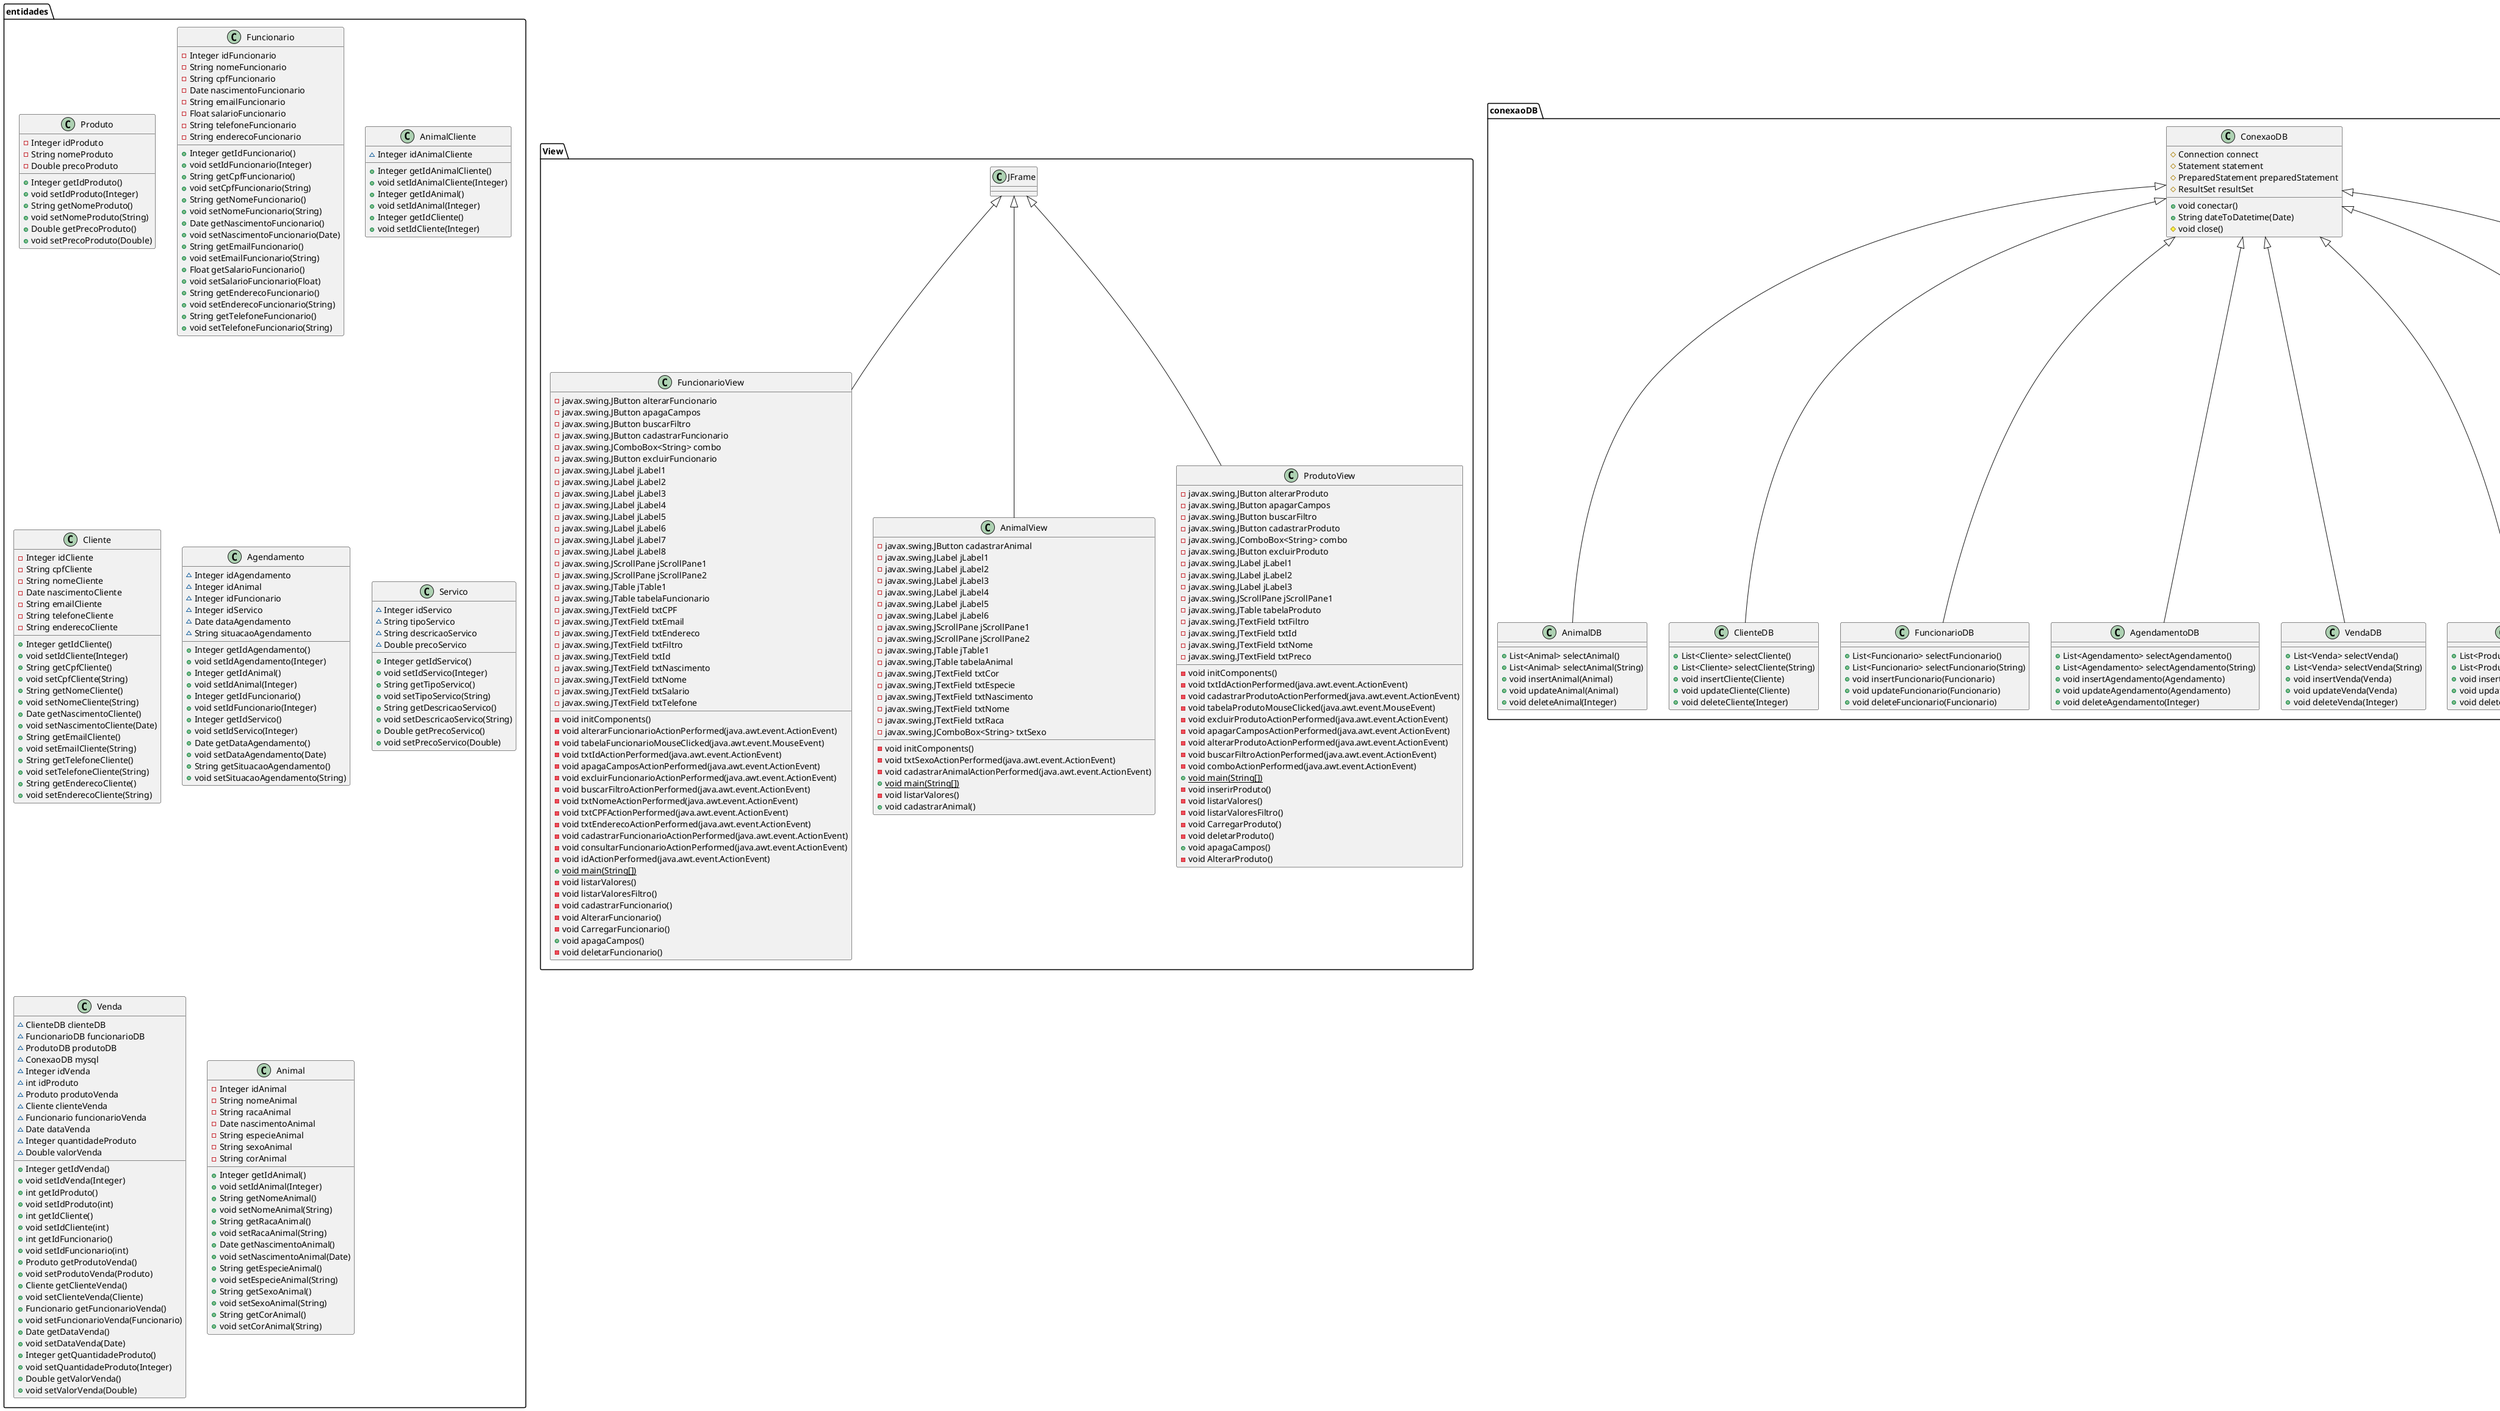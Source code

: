 @startuml
class entidades.Produto {
- Integer idProduto
- String nomeProduto
- Double precoProduto
+ Integer getIdProduto()
+ void setIdProduto(Integer)
+ String getNomeProduto()
+ void setNomeProduto(String)
+ Double getPrecoProduto()
+ void setPrecoProduto(Double)
}
class View.FuncionarioView {
- javax.swing.JButton alterarFuncionario
- javax.swing.JButton apagaCampos
- javax.swing.JButton buscarFiltro
- javax.swing.JButton cadastrarFuncionario
- javax.swing.JComboBox<String> combo
- javax.swing.JButton excluirFuncionario
- javax.swing.JLabel jLabel1
- javax.swing.JLabel jLabel2
- javax.swing.JLabel jLabel3
- javax.swing.JLabel jLabel4
- javax.swing.JLabel jLabel5
- javax.swing.JLabel jLabel6
- javax.swing.JLabel jLabel7
- javax.swing.JLabel jLabel8
- javax.swing.JScrollPane jScrollPane1
- javax.swing.JScrollPane jScrollPane2
- javax.swing.JTable jTable1
- javax.swing.JTable tabelaFuncionario
- javax.swing.JTextField txtCPF
- javax.swing.JTextField txtEmail
- javax.swing.JTextField txtEndereco
- javax.swing.JTextField txtFiltro
- javax.swing.JTextField txtId
- javax.swing.JTextField txtNascimento
- javax.swing.JTextField txtNome
- javax.swing.JTextField txtSalario
- javax.swing.JTextField txtTelefone
- void initComponents()
- void alterarFuncionarioActionPerformed(java.awt.event.ActionEvent)
- void tabelaFuncionarioMouseClicked(java.awt.event.MouseEvent)
- void txtIdActionPerformed(java.awt.event.ActionEvent)
- void apagaCamposActionPerformed(java.awt.event.ActionEvent)
- void excluirFuncionarioActionPerformed(java.awt.event.ActionEvent)
- void buscarFiltroActionPerformed(java.awt.event.ActionEvent)
- void txtNomeActionPerformed(java.awt.event.ActionEvent)
- void txtCPFActionPerformed(java.awt.event.ActionEvent)
- void txtEnderecoActionPerformed(java.awt.event.ActionEvent)
- void cadastrarFuncionarioActionPerformed(java.awt.event.ActionEvent)
- void consultarFuncionarioActionPerformed(java.awt.event.ActionEvent)
- void idActionPerformed(java.awt.event.ActionEvent)
+ {static} void main(String[])
- void listarValores()
- void listarValoresFiltro()
- void cadastrarFuncionario()
- void AlterarFuncionario()
- void CarregarFuncionario()
+ void apagaCampos()
- void deletarFuncionario()
}
class conexaoDB.AnimalDB {
+ List<Animal> selectAnimal()
+ List<Animal> selectAnimal(String)
+ void insertAnimal(Animal)
+ void updateAnimal(Animal)
+ void deleteAnimal(Integer)
}
class conexaoDB.ClienteDB {
+ List<Cliente> selectCliente()
+ List<Cliente> selectCliente(String)
+ void insertCliente(Cliente)
+ void updateCliente(Cliente)
+ void deleteCliente(Integer)
}
class conexaoDB.FuncionarioDB {
+ List<Funcionario> selectFuncionario()
+ List<Funcionario> selectFuncionario(String)
+ void insertFuncionario(Funcionario)
+ void updateFuncionario(Funcionario)
+ void deleteFuncionario(Funcionario)
}
class conexaoDB.AgendamentoDB {
+ List<Agendamento> selectAgendamento()
+ List<Agendamento> selectAgendamento(String)
+ void insertAgendamento(Agendamento)
+ void updateAgendamento(Agendamento)
+ void deleteAgendamento(Integer)
}
class entidades.Funcionario {
- Integer idFuncionario
- String nomeFuncionario
- String cpfFuncionario
- Date nascimentoFuncionario
- String emailFuncionario
- Float salarioFuncionario
- String telefoneFuncionario
- String enderecoFuncionario
+ Integer getIdFuncionario()
+ void setIdFuncionario(Integer)
+ String getCpfFuncionario()
+ void setCpfFuncionario(String)
+ String getNomeFuncionario()
+ void setNomeFuncionario(String)
+ Date getNascimentoFuncionario()
+ void setNascimentoFuncionario(Date)
+ String getEmailFuncionario()
+ void setEmailFuncionario(String)
+ Float getSalarioFuncionario()
+ void setSalarioFuncionario(Float)
+ String getEnderecoFuncionario()
+ void setEnderecoFuncionario(String)
+ String getTelefoneFuncionario()
+ void setTelefoneFuncionario(String)
}
class View.AnimalView {
- javax.swing.JButton cadastrarAnimal
- javax.swing.JLabel jLabel1
- javax.swing.JLabel jLabel2
- javax.swing.JLabel jLabel3
- javax.swing.JLabel jLabel4
- javax.swing.JLabel jLabel5
- javax.swing.JLabel jLabel6
- javax.swing.JScrollPane jScrollPane1
- javax.swing.JScrollPane jScrollPane2
- javax.swing.JTable jTable1
- javax.swing.JTable tabelaAnimal
- javax.swing.JTextField txtCor
- javax.swing.JTextField txtEspecie
- javax.swing.JTextField txtNascimento
- javax.swing.JTextField txtNome
- javax.swing.JTextField txtRaca
- javax.swing.JComboBox<String> txtSexo
- void initComponents()
- void txtSexoActionPerformed(java.awt.event.ActionEvent)
- void cadastrarAnimalActionPerformed(java.awt.event.ActionEvent)
+ {static} void main(String[])
- void listarValores()
+ void cadastrarAnimal()
}
class entidades.AnimalCliente {
~ Integer idAnimalCliente
+ Integer getIdAnimalCliente()
+ void setIdAnimalCliente(Integer)
+ Integer getIdAnimal()
+ void setIdAnimal(Integer)
+ Integer getIdCliente()
+ void setIdCliente(Integer)
}
class conexaoDB.VendaDB {
+ List<Venda> selectVenda()
+ List<Venda> selectVenda(String)
+ void insertVenda(Venda)
+ void updateVenda(Venda)
+ void deleteVenda(Integer)
}
class conexaoDB.ProdutoDB {
+ List<Produto> selectProduto()
+ List<Produto> selectProduto(String)
+ void insertProduto(Produto)
+ void updateProduto(Produto)
+ void deleteProduto(Produto)
}
class conexaoDB.ConexaoDB {
# Connection connect
# Statement statement
# PreparedStatement preparedStatement
# ResultSet resultSet
+ void conectar()
+ String dateToDatetime(Date)
# void close()
}
class entidades.Cliente {
- Integer idCliente
- String cpfCliente
- String nomeCliente
- Date nascimentoCliente
- String emailCliente
- String telefoneCliente
- String enderecoCliente
+ Integer getIdCliente()
+ void setIdCliente(Integer)
+ String getCpfCliente()
+ void setCpfCliente(String)
+ String getNomeCliente()
+ void setNomeCliente(String)
+ Date getNascimentoCliente()
+ void setNascimentoCliente(Date)
+ String getEmailCliente()
+ void setEmailCliente(String)
+ String getTelefoneCliente()
+ void setTelefoneCliente(String)
+ String getEnderecoCliente()
+ void setEnderecoCliente(String)
}
class conexaoDB.ServicoDB {
+ List<Servico> selectServico()
+ List<Servico> selectServico(String)
+ void insertServico(Servico)
+ void updateServico(Servico)
+ void deleteServico(Integer)
}
class entidades.Agendamento {
~ Integer idAgendamento
~ Integer idAnimal
~ Integer idFuncionario
~ Integer idServico
~ Date dataAgendamento
~ String situacaoAgendamento
+ Integer getIdAgendamento()
+ void setIdAgendamento(Integer)
+ Integer getIdAnimal()
+ void setIdAnimal(Integer)
+ Integer getIdFuncionario()
+ void setIdFuncionario(Integer)
+ Integer getIdServico()
+ void setIdServico(Integer)
+ Date getDataAgendamento()
+ void setDataAgendamento(Date)
+ String getSituacaoAgendamento()
+ void setSituacaoAgendamento(String)
}
class entidades.Servico {
~ Integer idServico
~ String tipoServico
~ String descricaoServico
~ Double precoServico
+ Integer getIdServico()
+ void setIdServico(Integer)
+ String getTipoServico()
+ void setTipoServico(String)
+ String getDescricaoServico()
+ void setDescricaoServico(String)
+ Double getPrecoServico()
+ void setPrecoServico(Double)
}
class clinica_veterinaria.Clinica_veterinaria {
+ {static} void main(String[])
}
class View.ProdutoView {
- javax.swing.JButton alterarProduto
- javax.swing.JButton apagarCampos
- javax.swing.JButton buscarFiltro
- javax.swing.JButton cadastrarProduto
- javax.swing.JComboBox<String> combo
- javax.swing.JButton excluirProduto
- javax.swing.JLabel jLabel1
- javax.swing.JLabel jLabel2
- javax.swing.JLabel jLabel3
- javax.swing.JScrollPane jScrollPane1
- javax.swing.JTable tabelaProduto
- javax.swing.JTextField txtFiltro
- javax.swing.JTextField txtId
- javax.swing.JTextField txtNome
- javax.swing.JTextField txtPreco
- void initComponents()
- void txtIdActionPerformed(java.awt.event.ActionEvent)
- void cadastrarProdutoActionPerformed(java.awt.event.ActionEvent)
- void tabelaProdutoMouseClicked(java.awt.event.MouseEvent)
- void excluirProdutoActionPerformed(java.awt.event.ActionEvent)
- void apagarCamposActionPerformed(java.awt.event.ActionEvent)
- void alterarProdutoActionPerformed(java.awt.event.ActionEvent)
- void buscarFiltroActionPerformed(java.awt.event.ActionEvent)
- void comboActionPerformed(java.awt.event.ActionEvent)
+ {static} void main(String[])
- void inserirProduto()
- void listarValores()
- void listarValoresFiltro()
- void CarregarProduto()
- void deletarProduto()
+ void apagaCampos()
- void AlterarProduto()
}
class entidades.Venda {
~ ClienteDB clienteDB
~ FuncionarioDB funcionarioDB
~ ProdutoDB produtoDB
~ ConexaoDB mysql
~ Integer idVenda
~ int idProduto
~ Produto produtoVenda
~ Cliente clienteVenda
~ Funcionario funcionarioVenda
~ Date dataVenda
~ Integer quantidadeProduto
~ Double valorVenda
+ Integer getIdVenda()
+ void setIdVenda(Integer)
+ int getIdProduto()
+ void setIdProduto(int)
+ int getIdCliente()
+ void setIdCliente(int)
+ int getIdFuncionario()
+ void setIdFuncionario(int)
+ Produto getProdutoVenda()
+ void setProdutoVenda(Produto)
+ Cliente getClienteVenda()
+ void setClienteVenda(Cliente)
+ Funcionario getFuncionarioVenda()
+ void setFuncionarioVenda(Funcionario)
+ Date getDataVenda()
+ void setDataVenda(Date)
+ Integer getQuantidadeProduto()
+ void setQuantidadeProduto(Integer)
+ Double getValorVenda()
+ void setValorVenda(Double)
}
class entidades.Animal {
- Integer idAnimal
- String nomeAnimal
- String racaAnimal
- Date nascimentoAnimal
- String especieAnimal
- String sexoAnimal
- String corAnimal
+ Integer getIdAnimal()
+ void setIdAnimal(Integer)
+ String getNomeAnimal()
+ void setNomeAnimal(String)
+ String getRacaAnimal()
+ void setRacaAnimal(String)
+ Date getNascimentoAnimal()
+ void setNascimentoAnimal(Date)
+ String getEspecieAnimal()
+ void setEspecieAnimal(String)
+ String getSexoAnimal()
+ void setSexoAnimal(String)
+ String getCorAnimal()
+ void setCorAnimal(String)
}
class conexaoDB.AnimalClienteDB {
+ List<AnimalCliente> selectAnimalCliente()
+ List<AnimalCliente> selectAnimalCliente(String)
+ void insertAnimalCliente(int,int)
+ void updateAnimalCliente(AnimalCliente)
+ void deleteAnimalCliente(Integer)
}


View.JFrame <|-- View.FuncionarioView
conexaoDB.ConexaoDB <|-- conexaoDB.AnimalDB
conexaoDB.ConexaoDB <|-- conexaoDB.ClienteDB
conexaoDB.ConexaoDB <|-- conexaoDB.FuncionarioDB
conexaoDB.ConexaoDB <|-- conexaoDB.AgendamentoDB
View.JFrame <|-- View.AnimalView
conexaoDB.ConexaoDB <|-- conexaoDB.VendaDB
conexaoDB.ConexaoDB <|-- conexaoDB.ProdutoDB
conexaoDB.ConexaoDB <|-- conexaoDB.ServicoDB
View.JFrame <|-- View.ProdutoView
conexaoDB.ConexaoDB <|-- conexaoDB.AnimalClienteDB
@enduml